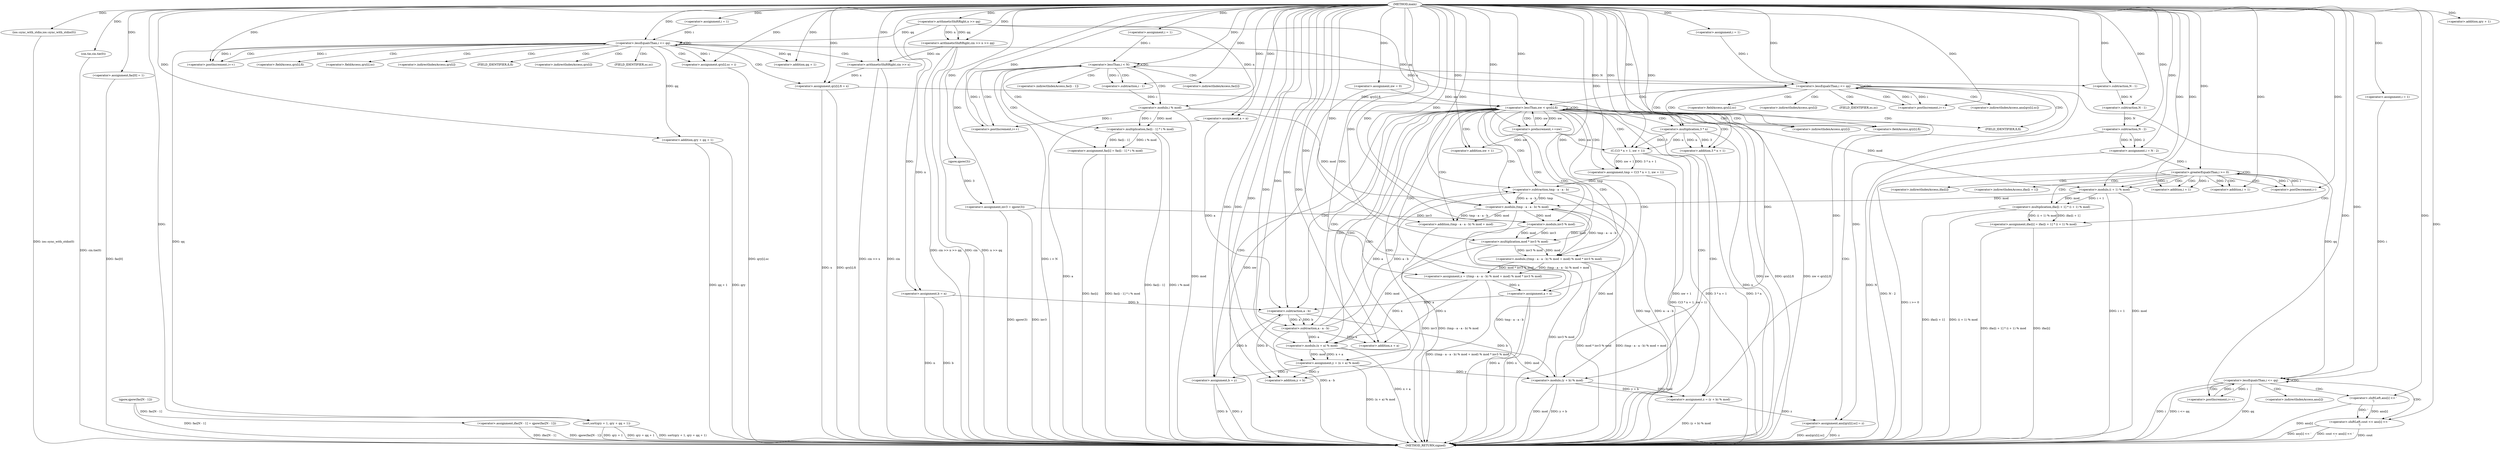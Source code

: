 digraph "main" {  
"1000174" [label = "(METHOD,main)" ]
"1000412" [label = "(METHOD_RETURN,signed)" ]
"1000176" [label = "(ios::sync_with_stdio,ios::sync_with_stdio(0))" ]
"1000178" [label = "(cin.tie,cin.tie(0))" ]
"1000180" [label = "(<operator>.assignment,fac[0] = 1)" ]
"1000208" [label = "(<operator>.assignment,ifac[N - 1] = qpow(fac[N - 1]))" ]
"1000249" [label = "(<operator>.arithmeticShiftRight,cin >> n >> qq)" ]
"1000284" [label = "(sort,sort(qry + 1, qry + qq + 1))" ]
"1000294" [label = "(<operator>.assignment,nw = 0)" ]
"1000298" [label = "(<operator>.assignment,a = n)" ]
"1000302" [label = "(<operator>.assignment,b = n)" ]
"1000309" [label = "(<operator>.assignment,inv3 = qpow(3))" ]
"1000187" [label = "(<operator>.assignment,i = 1)" ]
"1000190" [label = "(<operator>.lessThan,i < N)" ]
"1000193" [label = "(<operator>.postIncrement,i++)" ]
"1000195" [label = "(<operator>.assignment,fac[i] = fac[i - 1] * i % mod)" ]
"1000222" [label = "(<operator>.assignment,i = N - 2)" ]
"1000227" [label = "(<operator>.greaterEqualsThan,i >= 0)" ]
"1000230" [label = "(<operator>.postDecrement,i--)" ]
"1000232" [label = "(<operator>.assignment,ifac[i] = ifac[i + 1] * (i + 1) % mod)" ]
"1000257" [label = "(<operator>.assignment,i = 1)" ]
"1000260" [label = "(<operator>.lessEqualsThan,i <= qq)" ]
"1000263" [label = "(<operator>.postIncrement,i++)" ]
"1000315" [label = "(<operator>.assignment,i = 1)" ]
"1000318" [label = "(<operator>.lessEqualsThan,i <= qq)" ]
"1000321" [label = "(<operator>.postIncrement,i++)" ]
"1000397" [label = "(<operator>.assignment,i = 1)" ]
"1000400" [label = "(<operator>.lessEqualsThan,i <= qq)" ]
"1000403" [label = "(<operator>.postIncrement,i++)" ]
"1000405" [label = "(<operator>.shiftLeft,cout << ans[i] << '\n')" ]
"1000214" [label = "(qpow,qpow(fac[N - 1]))" ]
"1000251" [label = "(<operator>.arithmeticShiftRight,n >> qq)" ]
"1000267" [label = "(<operator>.arithmeticShiftRight,cin >> x)" ]
"1000270" [label = "(<operator>.assignment,qry[i].fi = x)" ]
"1000277" [label = "(<operator>.assignment,qry[i].sc = i)" ]
"1000285" [label = "(<operator>.addition,qry + 1)" ]
"1000288" [label = "(<operator>.addition,qry + qq + 1)" ]
"1000311" [label = "(qpow,qpow(3))" ]
"1000386" [label = "(<operator>.assignment,ans[qry[i].sc] = z)" ]
"1000199" [label = "(<operator>.multiplication,fac[i - 1] * i % mod)" ]
"1000211" [label = "(<operator>.subtraction,N - 1)" ]
"1000224" [label = "(<operator>.subtraction,N - 2)" ]
"1000236" [label = "(<operator>.multiplication,ifac[i + 1] * (i + 1) % mod)" ]
"1000290" [label = "(<operator>.addition,qq + 1)" ]
"1000325" [label = "(<operator>.lessThan,nw < qry[i].fi)" ]
"1000407" [label = "(<operator>.shiftLeft,ans[i] << '\n')" ]
"1000205" [label = "(<operator>.modulo,i % mod)" ]
"1000217" [label = "(<operator>.subtraction,N - 1)" ]
"1000242" [label = "(<operator>.modulo,(i + 1) % mod)" ]
"1000333" [label = "(<operator>.preIncrement,++nw)" ]
"1000336" [label = "(<operator>.assignment,tmp = C(3 * n + 1, nw + 1))" ]
"1000347" [label = "(<operator>.assignment,x = ((tmp - a - a - b) % mod + mod) % mod * inv3 % mod)" ]
"1000366" [label = "(<operator>.assignment,y = (x + a) % mod)" ]
"1000373" [label = "(<operator>.assignment,z = (y + b) % mod)" ]
"1000380" [label = "(<operator>.assignment,a = x)" ]
"1000383" [label = "(<operator>.assignment,b = y)" ]
"1000202" [label = "(<operator>.subtraction,i - 1)" ]
"1000239" [label = "(<operator>.addition,i + 1)" ]
"1000243" [label = "(<operator>.addition,i + 1)" ]
"1000338" [label = "(C,C(3 * n + 1, nw + 1))" ]
"1000349" [label = "(<operator>.modulo,((tmp - a - a - b) % mod + mod) % mod * inv3 % mod)" ]
"1000368" [label = "(<operator>.modulo,(x + a) % mod)" ]
"1000375" [label = "(<operator>.modulo,(y + b) % mod)" ]
"1000339" [label = "(<operator>.addition,3 * n + 1)" ]
"1000344" [label = "(<operator>.addition,nw + 1)" ]
"1000350" [label = "(<operator>.addition,(tmp - a - a - b) % mod + mod)" ]
"1000361" [label = "(<operator>.multiplication,mod * inv3 % mod)" ]
"1000369" [label = "(<operator>.addition,x + a)" ]
"1000376" [label = "(<operator>.addition,y + b)" ]
"1000340" [label = "(<operator>.multiplication,3 * n)" ]
"1000351" [label = "(<operator>.modulo,(tmp - a - a - b) % mod)" ]
"1000363" [label = "(<operator>.modulo,inv3 % mod)" ]
"1000352" [label = "(<operator>.subtraction,tmp - a - a - b)" ]
"1000354" [label = "(<operator>.subtraction,a - a - b)" ]
"1000356" [label = "(<operator>.subtraction,a - b)" ]
"1000196" [label = "(<operator>.indirectIndexAccess,fac[i])" ]
"1000233" [label = "(<operator>.indirectIndexAccess,ifac[i])" ]
"1000200" [label = "(<operator>.indirectIndexAccess,fac[i - 1])" ]
"1000237" [label = "(<operator>.indirectIndexAccess,ifac[i + 1])" ]
"1000271" [label = "(<operator>.fieldAccess,qry[i].fi)" ]
"1000278" [label = "(<operator>.fieldAccess,qry[i].sc)" ]
"1000387" [label = "(<operator>.indirectIndexAccess,ans[qry[i].sc])" ]
"1000408" [label = "(<operator>.indirectIndexAccess,ans[i])" ]
"1000272" [label = "(<operator>.indirectIndexAccess,qry[i])" ]
"1000275" [label = "(FIELD_IDENTIFIER,fi,fi)" ]
"1000279" [label = "(<operator>.indirectIndexAccess,qry[i])" ]
"1000282" [label = "(FIELD_IDENTIFIER,sc,sc)" ]
"1000327" [label = "(<operator>.fieldAccess,qry[i].fi)" ]
"1000389" [label = "(<operator>.fieldAccess,qry[i].sc)" ]
"1000328" [label = "(<operator>.indirectIndexAccess,qry[i])" ]
"1000331" [label = "(FIELD_IDENTIFIER,fi,fi)" ]
"1000390" [label = "(<operator>.indirectIndexAccess,qry[i])" ]
"1000393" [label = "(FIELD_IDENTIFIER,sc,sc)" ]
  "1000176" -> "1000412"  [ label = "DDG: ios::sync_with_stdio(0)"] 
  "1000178" -> "1000412"  [ label = "DDG: cin.tie(0)"] 
  "1000180" -> "1000412"  [ label = "DDG: fac[0]"] 
  "1000190" -> "1000412"  [ label = "DDG: i < N"] 
  "1000208" -> "1000412"  [ label = "DDG: ifac[N - 1]"] 
  "1000214" -> "1000412"  [ label = "DDG: fac[N - 1]"] 
  "1000208" -> "1000412"  [ label = "DDG: qpow(fac[N - 1])"] 
  "1000224" -> "1000412"  [ label = "DDG: N"] 
  "1000222" -> "1000412"  [ label = "DDG: N - 2"] 
  "1000227" -> "1000412"  [ label = "DDG: i >= 0"] 
  "1000249" -> "1000412"  [ label = "DDG: cin"] 
  "1000249" -> "1000412"  [ label = "DDG: n >> qq"] 
  "1000249" -> "1000412"  [ label = "DDG: cin >> n >> qq"] 
  "1000284" -> "1000412"  [ label = "DDG: qry + 1"] 
  "1000288" -> "1000412"  [ label = "DDG: qry"] 
  "1000288" -> "1000412"  [ label = "DDG: qq + 1"] 
  "1000284" -> "1000412"  [ label = "DDG: qry + qq + 1"] 
  "1000284" -> "1000412"  [ label = "DDG: sort(qry + 1, qry + qq + 1)"] 
  "1000294" -> "1000412"  [ label = "DDG: nw"] 
  "1000298" -> "1000412"  [ label = "DDG: a"] 
  "1000302" -> "1000412"  [ label = "DDG: b"] 
  "1000302" -> "1000412"  [ label = "DDG: n"] 
  "1000309" -> "1000412"  [ label = "DDG: inv3"] 
  "1000309" -> "1000412"  [ label = "DDG: qpow(3)"] 
  "1000400" -> "1000412"  [ label = "DDG: i"] 
  "1000400" -> "1000412"  [ label = "DDG: qq"] 
  "1000400" -> "1000412"  [ label = "DDG: i <= qq"] 
  "1000407" -> "1000412"  [ label = "DDG: ans[i]"] 
  "1000405" -> "1000412"  [ label = "DDG: ans[i] << '\n'"] 
  "1000405" -> "1000412"  [ label = "DDG: cout << ans[i] << '\n'"] 
  "1000325" -> "1000412"  [ label = "DDG: nw"] 
  "1000325" -> "1000412"  [ label = "DDG: qry[i].fi"] 
  "1000325" -> "1000412"  [ label = "DDG: nw < qry[i].fi"] 
  "1000386" -> "1000412"  [ label = "DDG: ans[qry[i].sc]"] 
  "1000386" -> "1000412"  [ label = "DDG: z"] 
  "1000340" -> "1000412"  [ label = "DDG: n"] 
  "1000339" -> "1000412"  [ label = "DDG: 3 * n"] 
  "1000338" -> "1000412"  [ label = "DDG: 3 * n + 1"] 
  "1000338" -> "1000412"  [ label = "DDG: nw + 1"] 
  "1000336" -> "1000412"  [ label = "DDG: C(3 * n + 1, nw + 1)"] 
  "1000352" -> "1000412"  [ label = "DDG: tmp"] 
  "1000354" -> "1000412"  [ label = "DDG: a - b"] 
  "1000352" -> "1000412"  [ label = "DDG: a - a - b"] 
  "1000351" -> "1000412"  [ label = "DDG: tmp - a - a - b"] 
  "1000350" -> "1000412"  [ label = "DDG: (tmp - a - a - b) % mod"] 
  "1000349" -> "1000412"  [ label = "DDG: (tmp - a - a - b) % mod + mod"] 
  "1000363" -> "1000412"  [ label = "DDG: inv3"] 
  "1000361" -> "1000412"  [ label = "DDG: inv3 % mod"] 
  "1000349" -> "1000412"  [ label = "DDG: mod * inv3 % mod"] 
  "1000347" -> "1000412"  [ label = "DDG: ((tmp - a - a - b) % mod + mod) % mod * inv3 % mod"] 
  "1000368" -> "1000412"  [ label = "DDG: x + a"] 
  "1000366" -> "1000412"  [ label = "DDG: (x + a) % mod"] 
  "1000375" -> "1000412"  [ label = "DDG: y + b"] 
  "1000375" -> "1000412"  [ label = "DDG: mod"] 
  "1000373" -> "1000412"  [ label = "DDG: (y + b) % mod"] 
  "1000380" -> "1000412"  [ label = "DDG: a"] 
  "1000380" -> "1000412"  [ label = "DDG: x"] 
  "1000383" -> "1000412"  [ label = "DDG: b"] 
  "1000383" -> "1000412"  [ label = "DDG: y"] 
  "1000267" -> "1000412"  [ label = "DDG: cin"] 
  "1000267" -> "1000412"  [ label = "DDG: cin >> x"] 
  "1000270" -> "1000412"  [ label = "DDG: qry[i].fi"] 
  "1000270" -> "1000412"  [ label = "DDG: x"] 
  "1000277" -> "1000412"  [ label = "DDG: qry[i].sc"] 
  "1000232" -> "1000412"  [ label = "DDG: ifac[i]"] 
  "1000236" -> "1000412"  [ label = "DDG: ifac[i + 1]"] 
  "1000242" -> "1000412"  [ label = "DDG: i + 1"] 
  "1000242" -> "1000412"  [ label = "DDG: mod"] 
  "1000236" -> "1000412"  [ label = "DDG: (i + 1) % mod"] 
  "1000232" -> "1000412"  [ label = "DDG: ifac[i + 1] * (i + 1) % mod"] 
  "1000195" -> "1000412"  [ label = "DDG: fac[i]"] 
  "1000199" -> "1000412"  [ label = "DDG: fac[i - 1]"] 
  "1000205" -> "1000412"  [ label = "DDG: mod"] 
  "1000199" -> "1000412"  [ label = "DDG: i % mod"] 
  "1000195" -> "1000412"  [ label = "DDG: fac[i - 1] * i % mod"] 
  "1000405" -> "1000412"  [ label = "DDG: cout"] 
  "1000174" -> "1000180"  [ label = "DDG: "] 
  "1000214" -> "1000208"  [ label = "DDG: fac[N - 1]"] 
  "1000174" -> "1000294"  [ label = "DDG: "] 
  "1000251" -> "1000298"  [ label = "DDG: n"] 
  "1000174" -> "1000298"  [ label = "DDG: "] 
  "1000174" -> "1000302"  [ label = "DDG: "] 
  "1000251" -> "1000302"  [ label = "DDG: n"] 
  "1000311" -> "1000309"  [ label = "DDG: 3"] 
  "1000174" -> "1000176"  [ label = "DDG: "] 
  "1000174" -> "1000178"  [ label = "DDG: "] 
  "1000174" -> "1000187"  [ label = "DDG: "] 
  "1000199" -> "1000195"  [ label = "DDG: fac[i - 1]"] 
  "1000199" -> "1000195"  [ label = "DDG: i % mod"] 
  "1000224" -> "1000222"  [ label = "DDG: 2"] 
  "1000224" -> "1000222"  [ label = "DDG: N"] 
  "1000236" -> "1000232"  [ label = "DDG: (i + 1) % mod"] 
  "1000236" -> "1000232"  [ label = "DDG: ifac[i + 1]"] 
  "1000174" -> "1000249"  [ label = "DDG: "] 
  "1000251" -> "1000249"  [ label = "DDG: qq"] 
  "1000251" -> "1000249"  [ label = "DDG: n"] 
  "1000174" -> "1000257"  [ label = "DDG: "] 
  "1000174" -> "1000284"  [ label = "DDG: "] 
  "1000260" -> "1000284"  [ label = "DDG: qq"] 
  "1000174" -> "1000309"  [ label = "DDG: "] 
  "1000174" -> "1000315"  [ label = "DDG: "] 
  "1000174" -> "1000397"  [ label = "DDG: "] 
  "1000187" -> "1000190"  [ label = "DDG: i"] 
  "1000193" -> "1000190"  [ label = "DDG: i"] 
  "1000174" -> "1000190"  [ label = "DDG: "] 
  "1000205" -> "1000193"  [ label = "DDG: i"] 
  "1000174" -> "1000193"  [ label = "DDG: "] 
  "1000174" -> "1000222"  [ label = "DDG: "] 
  "1000222" -> "1000227"  [ label = "DDG: i"] 
  "1000230" -> "1000227"  [ label = "DDG: i"] 
  "1000174" -> "1000227"  [ label = "DDG: "] 
  "1000174" -> "1000230"  [ label = "DDG: "] 
  "1000227" -> "1000230"  [ label = "DDG: i"] 
  "1000174" -> "1000251"  [ label = "DDG: "] 
  "1000257" -> "1000260"  [ label = "DDG: i"] 
  "1000263" -> "1000260"  [ label = "DDG: i"] 
  "1000174" -> "1000260"  [ label = "DDG: "] 
  "1000251" -> "1000260"  [ label = "DDG: qq"] 
  "1000174" -> "1000263"  [ label = "DDG: "] 
  "1000260" -> "1000263"  [ label = "DDG: i"] 
  "1000267" -> "1000270"  [ label = "DDG: x"] 
  "1000174" -> "1000270"  [ label = "DDG: "] 
  "1000260" -> "1000277"  [ label = "DDG: i"] 
  "1000174" -> "1000277"  [ label = "DDG: "] 
  "1000174" -> "1000285"  [ label = "DDG: "] 
  "1000174" -> "1000288"  [ label = "DDG: "] 
  "1000260" -> "1000288"  [ label = "DDG: qq"] 
  "1000174" -> "1000311"  [ label = "DDG: "] 
  "1000315" -> "1000318"  [ label = "DDG: i"] 
  "1000321" -> "1000318"  [ label = "DDG: i"] 
  "1000174" -> "1000318"  [ label = "DDG: "] 
  "1000260" -> "1000318"  [ label = "DDG: qq"] 
  "1000318" -> "1000321"  [ label = "DDG: i"] 
  "1000174" -> "1000321"  [ label = "DDG: "] 
  "1000373" -> "1000386"  [ label = "DDG: z"] 
  "1000174" -> "1000386"  [ label = "DDG: "] 
  "1000397" -> "1000400"  [ label = "DDG: i"] 
  "1000403" -> "1000400"  [ label = "DDG: i"] 
  "1000174" -> "1000400"  [ label = "DDG: "] 
  "1000318" -> "1000400"  [ label = "DDG: qq"] 
  "1000400" -> "1000403"  [ label = "DDG: i"] 
  "1000174" -> "1000403"  [ label = "DDG: "] 
  "1000174" -> "1000405"  [ label = "DDG: "] 
  "1000407" -> "1000405"  [ label = "DDG: ans[i]"] 
  "1000407" -> "1000405"  [ label = "DDG: '\n'"] 
  "1000205" -> "1000199"  [ label = "DDG: mod"] 
  "1000205" -> "1000199"  [ label = "DDG: i"] 
  "1000190" -> "1000211"  [ label = "DDG: N"] 
  "1000174" -> "1000211"  [ label = "DDG: "] 
  "1000217" -> "1000224"  [ label = "DDG: N"] 
  "1000174" -> "1000224"  [ label = "DDG: "] 
  "1000242" -> "1000236"  [ label = "DDG: i + 1"] 
  "1000242" -> "1000236"  [ label = "DDG: mod"] 
  "1000249" -> "1000267"  [ label = "DDG: cin"] 
  "1000174" -> "1000267"  [ label = "DDG: "] 
  "1000260" -> "1000290"  [ label = "DDG: qq"] 
  "1000174" -> "1000290"  [ label = "DDG: "] 
  "1000174" -> "1000407"  [ label = "DDG: "] 
  "1000202" -> "1000205"  [ label = "DDG: i"] 
  "1000174" -> "1000205"  [ label = "DDG: "] 
  "1000211" -> "1000217"  [ label = "DDG: N"] 
  "1000174" -> "1000217"  [ label = "DDG: "] 
  "1000174" -> "1000242"  [ label = "DDG: "] 
  "1000227" -> "1000242"  [ label = "DDG: i"] 
  "1000205" -> "1000242"  [ label = "DDG: mod"] 
  "1000294" -> "1000325"  [ label = "DDG: nw"] 
  "1000174" -> "1000325"  [ label = "DDG: "] 
  "1000333" -> "1000325"  [ label = "DDG: nw"] 
  "1000270" -> "1000325"  [ label = "DDG: qry[i].fi"] 
  "1000338" -> "1000336"  [ label = "DDG: nw + 1"] 
  "1000338" -> "1000336"  [ label = "DDG: 3 * n + 1"] 
  "1000349" -> "1000347"  [ label = "DDG: mod * inv3 % mod"] 
  "1000349" -> "1000347"  [ label = "DDG: (tmp - a - a - b) % mod + mod"] 
  "1000368" -> "1000366"  [ label = "DDG: mod"] 
  "1000368" -> "1000366"  [ label = "DDG: x + a"] 
  "1000375" -> "1000373"  [ label = "DDG: mod"] 
  "1000375" -> "1000373"  [ label = "DDG: y + b"] 
  "1000174" -> "1000380"  [ label = "DDG: "] 
  "1000347" -> "1000380"  [ label = "DDG: x"] 
  "1000174" -> "1000383"  [ label = "DDG: "] 
  "1000366" -> "1000383"  [ label = "DDG: y"] 
  "1000190" -> "1000202"  [ label = "DDG: i"] 
  "1000174" -> "1000202"  [ label = "DDG: "] 
  "1000227" -> "1000239"  [ label = "DDG: i"] 
  "1000174" -> "1000239"  [ label = "DDG: "] 
  "1000174" -> "1000243"  [ label = "DDG: "] 
  "1000227" -> "1000243"  [ label = "DDG: i"] 
  "1000325" -> "1000333"  [ label = "DDG: nw"] 
  "1000174" -> "1000333"  [ label = "DDG: "] 
  "1000174" -> "1000336"  [ label = "DDG: "] 
  "1000174" -> "1000347"  [ label = "DDG: "] 
  "1000174" -> "1000366"  [ label = "DDG: "] 
  "1000174" -> "1000373"  [ label = "DDG: "] 
  "1000340" -> "1000338"  [ label = "DDG: 3"] 
  "1000340" -> "1000338"  [ label = "DDG: n"] 
  "1000174" -> "1000338"  [ label = "DDG: "] 
  "1000333" -> "1000338"  [ label = "DDG: nw"] 
  "1000351" -> "1000349"  [ label = "DDG: mod"] 
  "1000174" -> "1000349"  [ label = "DDG: "] 
  "1000351" -> "1000349"  [ label = "DDG: tmp - a - a - b"] 
  "1000361" -> "1000349"  [ label = "DDG: inv3 % mod"] 
  "1000361" -> "1000349"  [ label = "DDG: mod"] 
  "1000354" -> "1000368"  [ label = "DDG: a"] 
  "1000174" -> "1000368"  [ label = "DDG: "] 
  "1000347" -> "1000368"  [ label = "DDG: x"] 
  "1000361" -> "1000368"  [ label = "DDG: mod"] 
  "1000366" -> "1000375"  [ label = "DDG: y"] 
  "1000174" -> "1000375"  [ label = "DDG: "] 
  "1000356" -> "1000375"  [ label = "DDG: b"] 
  "1000368" -> "1000375"  [ label = "DDG: mod"] 
  "1000340" -> "1000339"  [ label = "DDG: 3"] 
  "1000340" -> "1000339"  [ label = "DDG: n"] 
  "1000174" -> "1000339"  [ label = "DDG: "] 
  "1000333" -> "1000344"  [ label = "DDG: nw"] 
  "1000174" -> "1000344"  [ label = "DDG: "] 
  "1000351" -> "1000350"  [ label = "DDG: tmp - a - a - b"] 
  "1000351" -> "1000350"  [ label = "DDG: mod"] 
  "1000174" -> "1000350"  [ label = "DDG: "] 
  "1000363" -> "1000361"  [ label = "DDG: mod"] 
  "1000174" -> "1000361"  [ label = "DDG: "] 
  "1000363" -> "1000361"  [ label = "DDG: inv3"] 
  "1000347" -> "1000369"  [ label = "DDG: x"] 
  "1000174" -> "1000369"  [ label = "DDG: "] 
  "1000354" -> "1000369"  [ label = "DDG: a"] 
  "1000366" -> "1000376"  [ label = "DDG: y"] 
  "1000174" -> "1000376"  [ label = "DDG: "] 
  "1000356" -> "1000376"  [ label = "DDG: b"] 
  "1000174" -> "1000340"  [ label = "DDG: "] 
  "1000251" -> "1000340"  [ label = "DDG: n"] 
  "1000352" -> "1000351"  [ label = "DDG: a - a - b"] 
  "1000352" -> "1000351"  [ label = "DDG: tmp"] 
  "1000375" -> "1000351"  [ label = "DDG: mod"] 
  "1000242" -> "1000351"  [ label = "DDG: mod"] 
  "1000205" -> "1000351"  [ label = "DDG: mod"] 
  "1000174" -> "1000351"  [ label = "DDG: "] 
  "1000309" -> "1000363"  [ label = "DDG: inv3"] 
  "1000174" -> "1000363"  [ label = "DDG: "] 
  "1000351" -> "1000363"  [ label = "DDG: mod"] 
  "1000336" -> "1000352"  [ label = "DDG: tmp"] 
  "1000174" -> "1000352"  [ label = "DDG: "] 
  "1000354" -> "1000352"  [ label = "DDG: a - b"] 
  "1000354" -> "1000352"  [ label = "DDG: a"] 
  "1000356" -> "1000354"  [ label = "DDG: a"] 
  "1000174" -> "1000354"  [ label = "DDG: "] 
  "1000356" -> "1000354"  [ label = "DDG: b"] 
  "1000298" -> "1000356"  [ label = "DDG: a"] 
  "1000380" -> "1000356"  [ label = "DDG: a"] 
  "1000174" -> "1000356"  [ label = "DDG: "] 
  "1000302" -> "1000356"  [ label = "DDG: b"] 
  "1000383" -> "1000356"  [ label = "DDG: b"] 
  "1000190" -> "1000200"  [ label = "CDG: "] 
  "1000190" -> "1000199"  [ label = "CDG: "] 
  "1000190" -> "1000190"  [ label = "CDG: "] 
  "1000190" -> "1000195"  [ label = "CDG: "] 
  "1000190" -> "1000196"  [ label = "CDG: "] 
  "1000190" -> "1000205"  [ label = "CDG: "] 
  "1000190" -> "1000202"  [ label = "CDG: "] 
  "1000190" -> "1000193"  [ label = "CDG: "] 
  "1000227" -> "1000233"  [ label = "CDG: "] 
  "1000227" -> "1000227"  [ label = "CDG: "] 
  "1000227" -> "1000243"  [ label = "CDG: "] 
  "1000227" -> "1000236"  [ label = "CDG: "] 
  "1000227" -> "1000242"  [ label = "CDG: "] 
  "1000227" -> "1000232"  [ label = "CDG: "] 
  "1000227" -> "1000239"  [ label = "CDG: "] 
  "1000227" -> "1000230"  [ label = "CDG: "] 
  "1000227" -> "1000237"  [ label = "CDG: "] 
  "1000260" -> "1000260"  [ label = "CDG: "] 
  "1000260" -> "1000277"  [ label = "CDG: "] 
  "1000260" -> "1000282"  [ label = "CDG: "] 
  "1000260" -> "1000270"  [ label = "CDG: "] 
  "1000260" -> "1000279"  [ label = "CDG: "] 
  "1000260" -> "1000263"  [ label = "CDG: "] 
  "1000260" -> "1000272"  [ label = "CDG: "] 
  "1000260" -> "1000271"  [ label = "CDG: "] 
  "1000260" -> "1000267"  [ label = "CDG: "] 
  "1000260" -> "1000278"  [ label = "CDG: "] 
  "1000260" -> "1000275"  [ label = "CDG: "] 
  "1000318" -> "1000389"  [ label = "CDG: "] 
  "1000318" -> "1000387"  [ label = "CDG: "] 
  "1000318" -> "1000321"  [ label = "CDG: "] 
  "1000318" -> "1000318"  [ label = "CDG: "] 
  "1000318" -> "1000386"  [ label = "CDG: "] 
  "1000318" -> "1000328"  [ label = "CDG: "] 
  "1000318" -> "1000393"  [ label = "CDG: "] 
  "1000318" -> "1000331"  [ label = "CDG: "] 
  "1000318" -> "1000390"  [ label = "CDG: "] 
  "1000318" -> "1000327"  [ label = "CDG: "] 
  "1000318" -> "1000325"  [ label = "CDG: "] 
  "1000400" -> "1000407"  [ label = "CDG: "] 
  "1000400" -> "1000405"  [ label = "CDG: "] 
  "1000400" -> "1000408"  [ label = "CDG: "] 
  "1000400" -> "1000400"  [ label = "CDG: "] 
  "1000400" -> "1000403"  [ label = "CDG: "] 
  "1000325" -> "1000368"  [ label = "CDG: "] 
  "1000325" -> "1000354"  [ label = "CDG: "] 
  "1000325" -> "1000338"  [ label = "CDG: "] 
  "1000325" -> "1000349"  [ label = "CDG: "] 
  "1000325" -> "1000383"  [ label = "CDG: "] 
  "1000325" -> "1000373"  [ label = "CDG: "] 
  "1000325" -> "1000375"  [ label = "CDG: "] 
  "1000325" -> "1000336"  [ label = "CDG: "] 
  "1000325" -> "1000363"  [ label = "CDG: "] 
  "1000325" -> "1000376"  [ label = "CDG: "] 
  "1000325" -> "1000352"  [ label = "CDG: "] 
  "1000325" -> "1000339"  [ label = "CDG: "] 
  "1000325" -> "1000380"  [ label = "CDG: "] 
  "1000325" -> "1000350"  [ label = "CDG: "] 
  "1000325" -> "1000333"  [ label = "CDG: "] 
  "1000325" -> "1000340"  [ label = "CDG: "] 
  "1000325" -> "1000344"  [ label = "CDG: "] 
  "1000325" -> "1000356"  [ label = "CDG: "] 
  "1000325" -> "1000328"  [ label = "CDG: "] 
  "1000325" -> "1000351"  [ label = "CDG: "] 
  "1000325" -> "1000366"  [ label = "CDG: "] 
  "1000325" -> "1000331"  [ label = "CDG: "] 
  "1000325" -> "1000361"  [ label = "CDG: "] 
  "1000325" -> "1000347"  [ label = "CDG: "] 
  "1000325" -> "1000327"  [ label = "CDG: "] 
  "1000325" -> "1000325"  [ label = "CDG: "] 
  "1000325" -> "1000369"  [ label = "CDG: "] 
}
